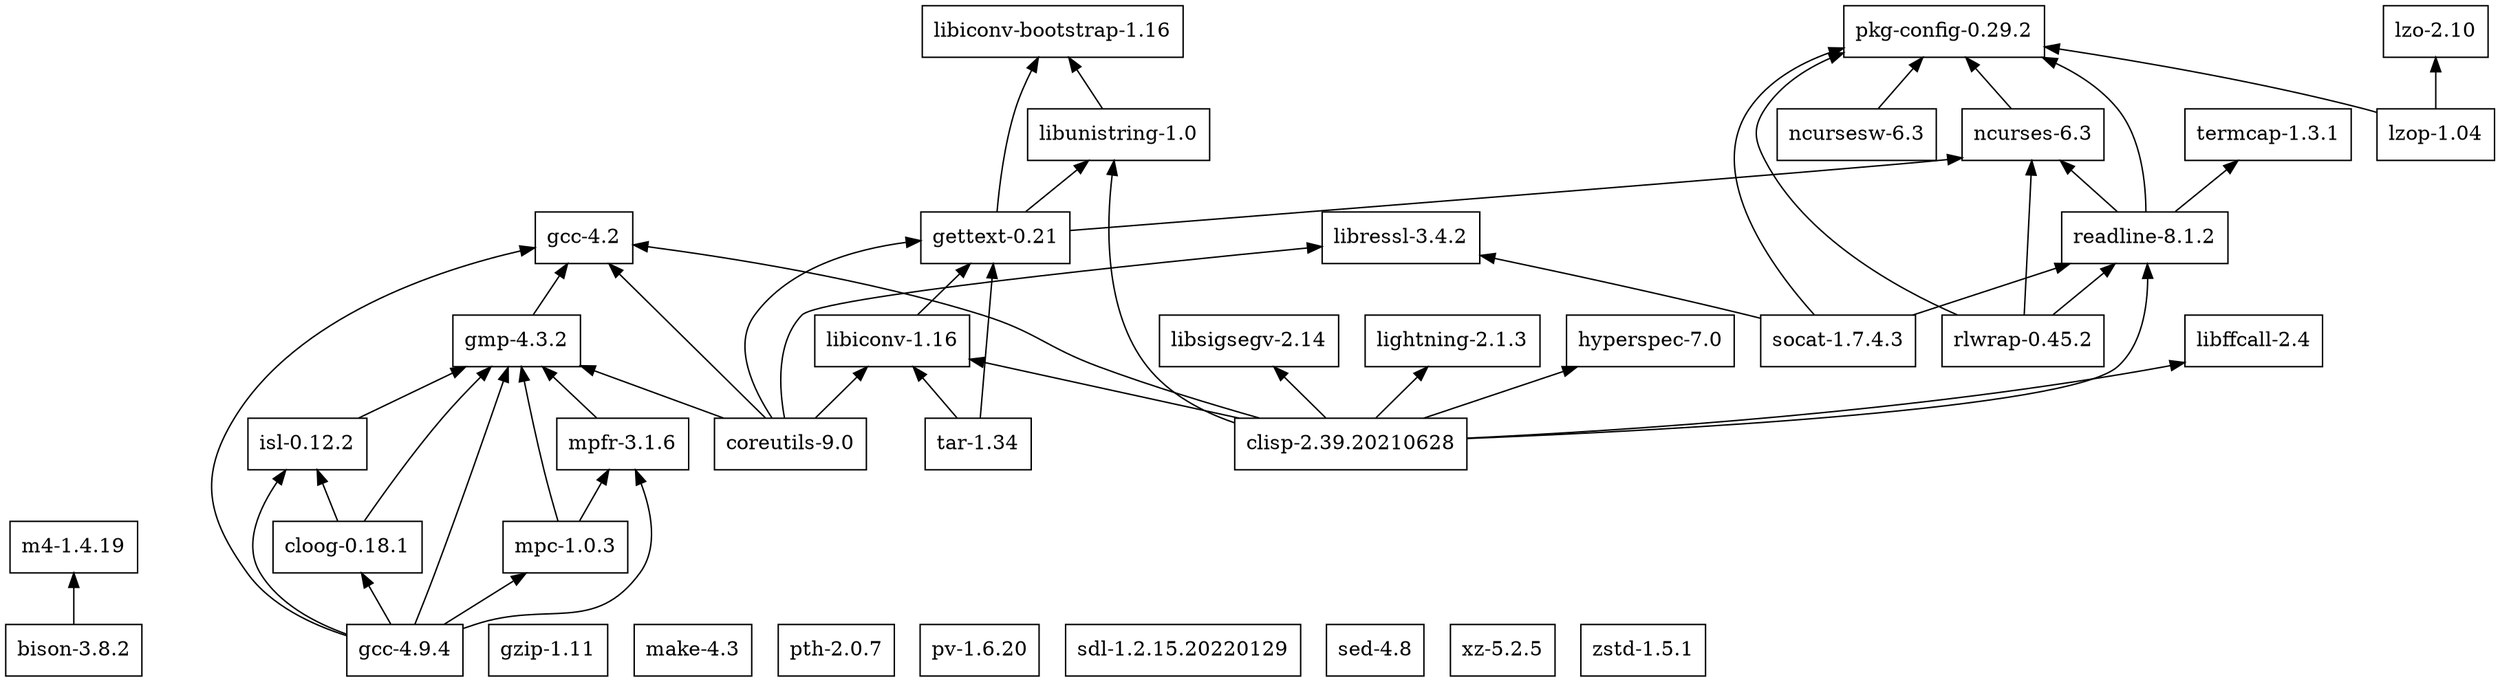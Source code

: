 digraph mygraph {
node [shape=box];
rankdir = BT;

"bison-3.8.2" -> "m4-1.4.19"
"clisp-2.39.20210628" -> "gcc-4.2"
"clisp-2.39.20210628" -> "hyperspec-7.0"
"clisp-2.39.20210628" -> "libiconv-1.16"
"clisp-2.39.20210628" -> "libffcall-2.4"
"clisp-2.39.20210628" -> "libsigsegv-2.14"
"clisp-2.39.20210628" -> "libunistring-1.0"
"clisp-2.39.20210628" -> "lightning-2.1.3"
"clisp-2.39.20210628" -> "readline-8.1.2"
"cloog-0.18.1" -> "gmp-4.3.2"
"cloog-0.18.1" -> "isl-0.12.2"
"coreutils-9.0" -> "gcc-4.2"
"coreutils-9.0" -> "gettext-0.21"
"coreutils-9.0" -> "gmp-4.3.2"
"coreutils-9.0" -> "libiconv-1.16"
"coreutils-9.0" -> "libressl-3.4.2"
"gcc-4.2"
"gcc-4.9.4" -> "cloog-0.18.1"
"gcc-4.9.4" -> "gcc-4.2"
"gcc-4.9.4" -> "gmp-4.3.2"
"gcc-4.9.4" -> "isl-0.12.2"
"gcc-4.9.4" -> "mpc-1.0.3"
"gcc-4.9.4" -> "mpfr-3.1.6"
"gettext-0.21" -> "libiconv-bootstrap-1.16"
"gettext-0.21" -> "libunistring-1.0"
"gettext-0.21" -> "ncurses-6.3"
"gmp-4.3.2" -> "gcc-4.2"
"gzip-1.11"
"hyperspec-7.0"
"isl-0.12.2" -> "gmp-4.3.2"
"libffcall-2.4"
"libiconv-1.16" -> "gettext-0.21"
"libiconv-bootstrap-1.16"
"libressl-3.4.2"
"libsigsegv-2.14"
"libunistring-1.0" -> "libiconv-bootstrap-1.16"
"lightning-2.1.3"
"lzo-2.10"
"lzop-1.04" -> "lzo-2.10"
"lzop-1.04" -> "pkg-config-0.29.2"
"m4-1.4.19"
"make-4.3"
"mpc-1.0.3" -> "gmp-4.3.2"
"mpc-1.0.3" -> "mpfr-3.1.6"
"mpfr-3.1.6" -> "gmp-4.3.2"
"ncurses-6.3" -> "pkg-config-0.29.2"
"ncursesw-6.3" -> "pkg-config-0.29.2"
"pkg-config-0.29.2"
"pth-2.0.7"
"pv-1.6.20"
"readline-8.1.2" -> "ncurses-6.3"
"readline-8.1.2" -> "pkg-config-0.29.2"
"readline-8.1.2" -> "termcap-1.3.1"
"rlwrap-0.45.2" -> "ncurses-6.3"
"rlwrap-0.45.2" -> "pkg-config-0.29.2"
"rlwrap-0.45.2" -> "readline-8.1.2"
"sdl-1.2.15.20220129"
"sed-4.8"
"socat-1.7.4.3" -> "libressl-3.4.2"
"socat-1.7.4.3" -> "pkg-config-0.29.2"
"socat-1.7.4.3" -> "readline-8.1.2"
"tar-1.34" -> "gettext-0.21"
"tar-1.34" -> "libiconv-1.16"
"termcap-1.3.1"
"xz-5.2.5"
"zstd-1.5.1"

}

